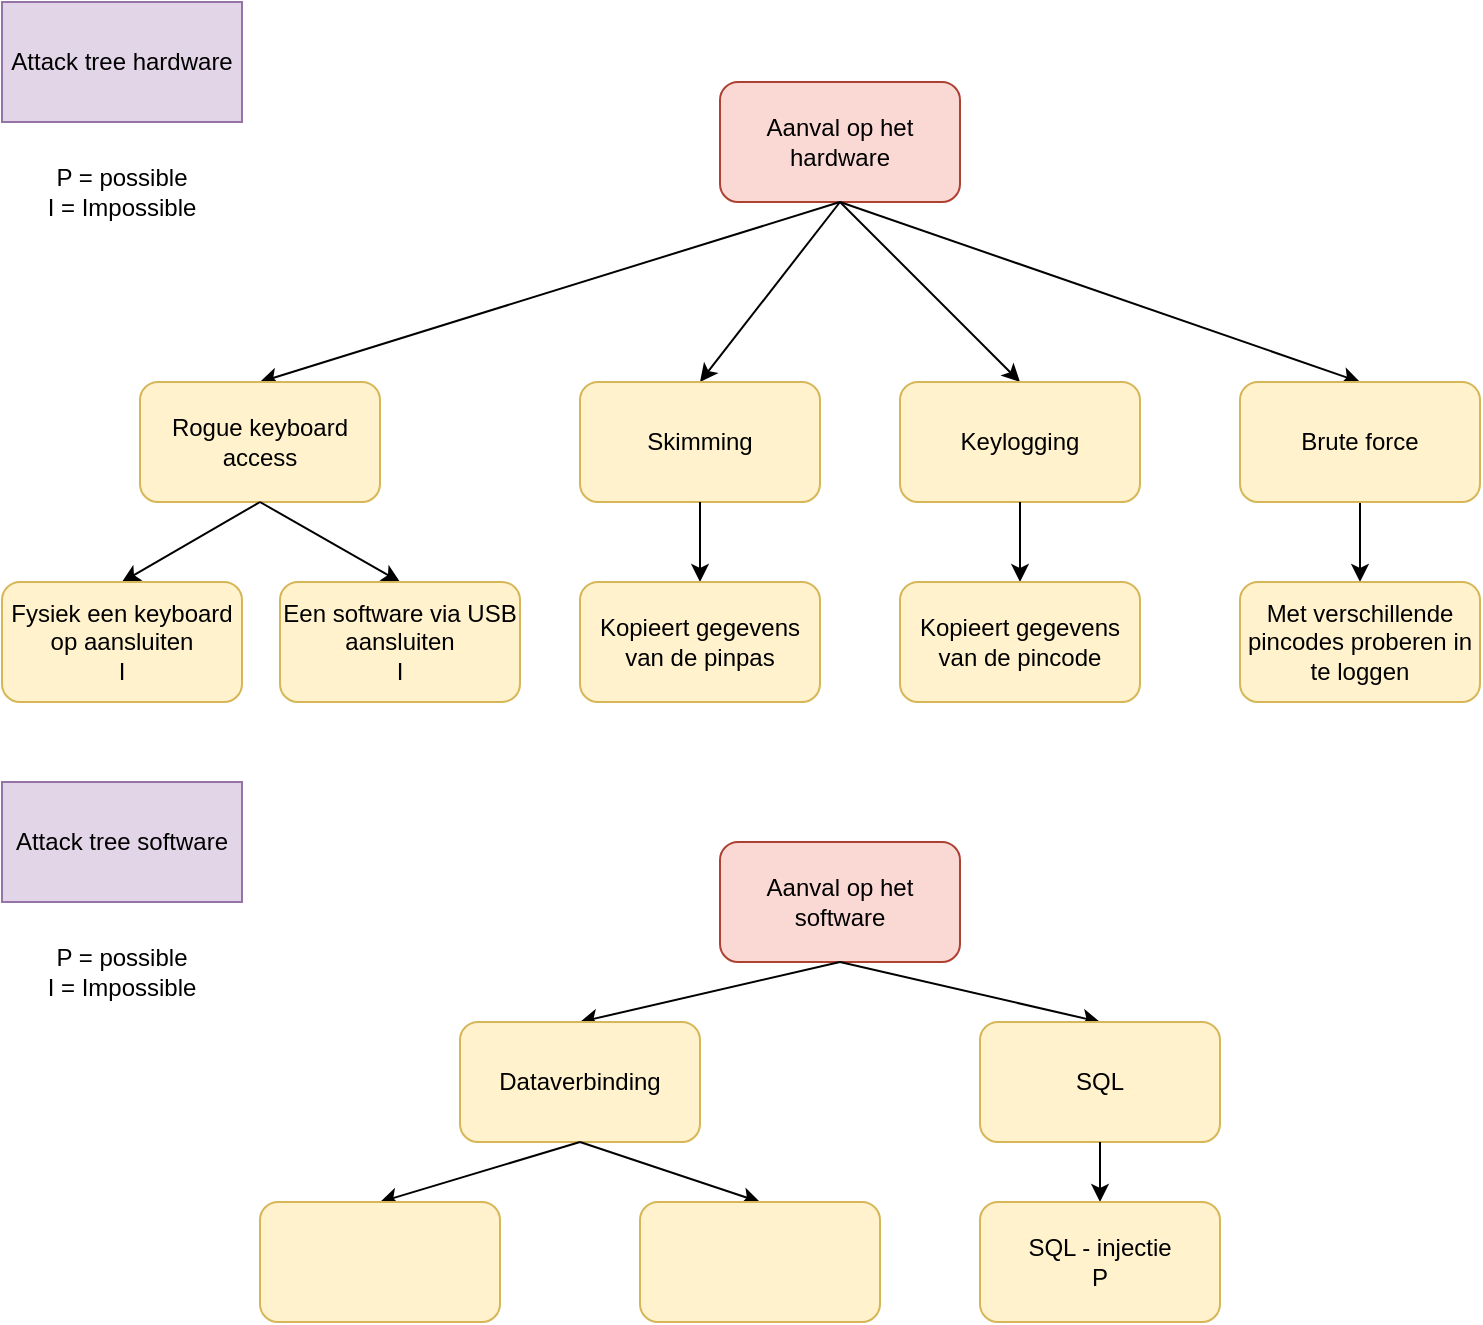 <mxfile version="14.6.6" type="device"><diagram id="xhl05iyaNwnP9lAZ-9tD" name="Page-1"><mxGraphModel dx="875" dy="1724" grid="1" gridSize="10" guides="1" tooltips="1" connect="1" arrows="1" fold="1" page="1" pageScale="1" pageWidth="827" pageHeight="1169" math="0" shadow="0"><root><mxCell id="0"/><mxCell id="1" parent="0"/><mxCell id="JwbvjqaL07XPfmWoy-qV-1" value="Aanval op het hardware" style="rounded=1;whiteSpace=wrap;html=1;fillColor=#fad9d5;strokeColor=#ae4132;" vertex="1" parent="1"><mxGeometry x="380" y="30" width="120" height="60" as="geometry"/></mxCell><mxCell id="JwbvjqaL07XPfmWoy-qV-45" style="edgeStyle=none;rounded=0;orthogonalLoop=1;jettySize=auto;html=1;exitX=0.5;exitY=0;exitDx=0;exitDy=0;entryX=0.5;entryY=1;entryDx=0;entryDy=0;startArrow=classic;startFill=1;endArrow=none;endFill=0;" edge="1" parent="1" source="JwbvjqaL07XPfmWoy-qV-3" target="JwbvjqaL07XPfmWoy-qV-1"><mxGeometry relative="1" as="geometry"/></mxCell><mxCell id="JwbvjqaL07XPfmWoy-qV-3" value="&lt;div&gt;Rogue keyboard access&lt;/div&gt;" style="rounded=1;whiteSpace=wrap;html=1;fillColor=#fff2cc;strokeColor=#d6b656;" vertex="1" parent="1"><mxGeometry x="90" y="180" width="120" height="60" as="geometry"/></mxCell><mxCell id="JwbvjqaL07XPfmWoy-qV-46" style="edgeStyle=none;rounded=0;orthogonalLoop=1;jettySize=auto;html=1;exitX=0.5;exitY=0;exitDx=0;exitDy=0;entryX=0.5;entryY=1;entryDx=0;entryDy=0;startArrow=classic;startFill=1;endArrow=none;endFill=0;" edge="1" parent="1" source="JwbvjqaL07XPfmWoy-qV-4" target="JwbvjqaL07XPfmWoy-qV-1"><mxGeometry relative="1" as="geometry"/></mxCell><mxCell id="JwbvjqaL07XPfmWoy-qV-4" value="&lt;div&gt;Skimming&lt;/div&gt;" style="rounded=1;whiteSpace=wrap;html=1;fillColor=#fff2cc;strokeColor=#d6b656;" vertex="1" parent="1"><mxGeometry x="310" y="180" width="120" height="60" as="geometry"/></mxCell><mxCell id="JwbvjqaL07XPfmWoy-qV-43" style="edgeStyle=none;rounded=0;orthogonalLoop=1;jettySize=auto;html=1;exitX=0.5;exitY=0;exitDx=0;exitDy=0;entryX=0.5;entryY=1;entryDx=0;entryDy=0;startArrow=classic;startFill=1;endArrow=none;endFill=0;" edge="1" parent="1" source="JwbvjqaL07XPfmWoy-qV-6" target="JwbvjqaL07XPfmWoy-qV-1"><mxGeometry relative="1" as="geometry"/></mxCell><mxCell id="JwbvjqaL07XPfmWoy-qV-6" value="&lt;div&gt;Keylogging&lt;/div&gt;" style="rounded=1;whiteSpace=wrap;html=1;fillColor=#fff2cc;strokeColor=#d6b656;" vertex="1" parent="1"><mxGeometry x="470" y="180" width="120" height="60" as="geometry"/></mxCell><mxCell id="JwbvjqaL07XPfmWoy-qV-8" value="Attack tree hardware" style="rounded=0;whiteSpace=wrap;html=1;fillColor=#e1d5e7;strokeColor=#9673a6;" vertex="1" parent="1"><mxGeometry x="21" y="-10" width="120" height="60" as="geometry"/></mxCell><mxCell id="JwbvjqaL07XPfmWoy-qV-9" value="Attack tree software" style="rounded=0;whiteSpace=wrap;html=1;fillColor=#e1d5e7;strokeColor=#9673a6;" vertex="1" parent="1"><mxGeometry x="21" y="380" width="120" height="60" as="geometry"/></mxCell><mxCell id="JwbvjqaL07XPfmWoy-qV-10" value="Aanval op het software" style="rounded=1;whiteSpace=wrap;html=1;fillColor=#fad9d5;strokeColor=#ae4132;" vertex="1" parent="1"><mxGeometry x="380" y="410" width="120" height="60" as="geometry"/></mxCell><mxCell id="JwbvjqaL07XPfmWoy-qV-58" style="edgeStyle=none;rounded=0;orthogonalLoop=1;jettySize=auto;html=1;exitX=0.5;exitY=0;exitDx=0;exitDy=0;entryX=0.5;entryY=1;entryDx=0;entryDy=0;startArrow=classic;startFill=1;endArrow=none;endFill=0;" edge="1" parent="1" source="JwbvjqaL07XPfmWoy-qV-30" target="JwbvjqaL07XPfmWoy-qV-10"><mxGeometry relative="1" as="geometry"/></mxCell><mxCell id="JwbvjqaL07XPfmWoy-qV-30" value="SQL" style="rounded=1;whiteSpace=wrap;html=1;fillColor=#fff2cc;strokeColor=#d6b656;" vertex="1" parent="1"><mxGeometry x="510" y="500" width="120" height="60" as="geometry"/></mxCell><mxCell id="JwbvjqaL07XPfmWoy-qV-52" style="edgeStyle=none;rounded=0;orthogonalLoop=1;jettySize=auto;html=1;exitX=0.5;exitY=0;exitDx=0;exitDy=0;entryX=0.5;entryY=1;entryDx=0;entryDy=0;startArrow=classic;startFill=1;endArrow=none;endFill=0;" edge="1" parent="1" source="JwbvjqaL07XPfmWoy-qV-31" target="JwbvjqaL07XPfmWoy-qV-4"><mxGeometry relative="1" as="geometry"/></mxCell><mxCell id="JwbvjqaL07XPfmWoy-qV-31" value="Kopieert gegevens van de pinpas" style="rounded=1;whiteSpace=wrap;html=1;fillColor=#fff2cc;strokeColor=#d6b656;" vertex="1" parent="1"><mxGeometry x="310" y="280" width="120" height="60" as="geometry"/></mxCell><mxCell id="JwbvjqaL07XPfmWoy-qV-54" style="edgeStyle=none;rounded=0;orthogonalLoop=1;jettySize=auto;html=1;exitX=0.5;exitY=0;exitDx=0;exitDy=0;entryX=0.5;entryY=1;entryDx=0;entryDy=0;startArrow=classic;startFill=1;endArrow=none;endFill=0;" edge="1" parent="1" source="JwbvjqaL07XPfmWoy-qV-32" target="JwbvjqaL07XPfmWoy-qV-6"><mxGeometry relative="1" as="geometry"/></mxCell><mxCell id="JwbvjqaL07XPfmWoy-qV-32" value="Kopieert gegevens van de pincode" style="rounded=1;whiteSpace=wrap;html=1;fillColor=#fff2cc;strokeColor=#d6b656;" vertex="1" parent="1"><mxGeometry x="470" y="280" width="120" height="60" as="geometry"/></mxCell><mxCell id="JwbvjqaL07XPfmWoy-qV-55" style="edgeStyle=none;rounded=0;orthogonalLoop=1;jettySize=auto;html=1;exitX=0.5;exitY=0;exitDx=0;exitDy=0;entryX=0.5;entryY=1;entryDx=0;entryDy=0;startArrow=classic;startFill=1;endArrow=none;endFill=0;" edge="1" parent="1" source="JwbvjqaL07XPfmWoy-qV-33" target="JwbvjqaL07XPfmWoy-qV-41"><mxGeometry relative="1" as="geometry"/></mxCell><mxCell id="JwbvjqaL07XPfmWoy-qV-33" value="Met verschillende pincodes proberen in te loggen" style="rounded=1;whiteSpace=wrap;html=1;fillColor=#fff2cc;strokeColor=#d6b656;" vertex="1" parent="1"><mxGeometry x="640" y="280" width="120" height="60" as="geometry"/></mxCell><mxCell id="JwbvjqaL07XPfmWoy-qV-39" value="&lt;div&gt;P = possible &lt;br&gt;&lt;/div&gt;&lt;div&gt;I = Impossible&lt;br&gt;&lt;/div&gt;" style="text;html=1;strokeColor=none;fillColor=none;align=center;verticalAlign=middle;whiteSpace=wrap;rounded=0;" vertex="1" parent="1"><mxGeometry x="36" y="60" width="90" height="50" as="geometry"/></mxCell><mxCell id="JwbvjqaL07XPfmWoy-qV-40" value="&lt;div&gt;P = possible &lt;br&gt;&lt;/div&gt;&lt;div&gt;I = Impossible&lt;br&gt;&lt;/div&gt;" style="text;html=1;strokeColor=none;fillColor=none;align=center;verticalAlign=middle;whiteSpace=wrap;rounded=0;" vertex="1" parent="1"><mxGeometry x="36" y="450" width="90" height="50" as="geometry"/></mxCell><mxCell id="JwbvjqaL07XPfmWoy-qV-44" style="edgeStyle=none;rounded=0;orthogonalLoop=1;jettySize=auto;html=1;exitX=0.5;exitY=0;exitDx=0;exitDy=0;entryX=0.5;entryY=1;entryDx=0;entryDy=0;startArrow=classic;startFill=1;endArrow=none;endFill=0;" edge="1" parent="1" source="JwbvjqaL07XPfmWoy-qV-41" target="JwbvjqaL07XPfmWoy-qV-1"><mxGeometry relative="1" as="geometry"/></mxCell><mxCell id="JwbvjqaL07XPfmWoy-qV-41" value="&lt;div&gt;Brute force&lt;/div&gt;" style="rounded=1;whiteSpace=wrap;html=1;fillColor=#fff2cc;strokeColor=#d6b656;" vertex="1" parent="1"><mxGeometry x="640" y="180" width="120" height="60" as="geometry"/></mxCell><mxCell id="JwbvjqaL07XPfmWoy-qV-51" style="edgeStyle=none;rounded=0;orthogonalLoop=1;jettySize=auto;html=1;exitX=0.5;exitY=0;exitDx=0;exitDy=0;entryX=0.5;entryY=1;entryDx=0;entryDy=0;startArrow=classic;startFill=1;endArrow=none;endFill=0;" edge="1" parent="1" source="JwbvjqaL07XPfmWoy-qV-47" target="JwbvjqaL07XPfmWoy-qV-3"><mxGeometry relative="1" as="geometry"/></mxCell><mxCell id="JwbvjqaL07XPfmWoy-qV-47" value="&lt;div&gt;Fysiek een keyboard op aansluiten&lt;/div&gt;&lt;div&gt;I&lt;br&gt;&lt;/div&gt;" style="rounded=1;whiteSpace=wrap;html=1;fillColor=#fff2cc;strokeColor=#d6b656;" vertex="1" parent="1"><mxGeometry x="21" y="280" width="120" height="60" as="geometry"/></mxCell><mxCell id="JwbvjqaL07XPfmWoy-qV-49" style="edgeStyle=none;rounded=0;orthogonalLoop=1;jettySize=auto;html=1;exitX=0.5;exitY=0;exitDx=0;exitDy=0;entryX=0.5;entryY=1;entryDx=0;entryDy=0;startArrow=classic;startFill=1;endArrow=none;endFill=0;" edge="1" parent="1" source="JwbvjqaL07XPfmWoy-qV-48" target="JwbvjqaL07XPfmWoy-qV-3"><mxGeometry relative="1" as="geometry"/></mxCell><mxCell id="JwbvjqaL07XPfmWoy-qV-48" value="&lt;div&gt;Een software via USB aansluiten&lt;/div&gt;&lt;div&gt;I&lt;br&gt;&lt;/div&gt;" style="rounded=1;whiteSpace=wrap;html=1;fillColor=#fff2cc;strokeColor=#d6b656;" vertex="1" parent="1"><mxGeometry x="160" y="280" width="120" height="60" as="geometry"/></mxCell><mxCell id="JwbvjqaL07XPfmWoy-qV-57" style="edgeStyle=none;rounded=0;orthogonalLoop=1;jettySize=auto;html=1;exitX=0.5;exitY=0;exitDx=0;exitDy=0;entryX=0.5;entryY=1;entryDx=0;entryDy=0;startArrow=classic;startFill=1;endArrow=none;endFill=0;" edge="1" parent="1" source="JwbvjqaL07XPfmWoy-qV-56" target="JwbvjqaL07XPfmWoy-qV-10"><mxGeometry relative="1" as="geometry"/></mxCell><mxCell id="JwbvjqaL07XPfmWoy-qV-56" value="Dataverbinding" style="rounded=1;whiteSpace=wrap;html=1;fillColor=#fff2cc;strokeColor=#d6b656;" vertex="1" parent="1"><mxGeometry x="250" y="500" width="120" height="60" as="geometry"/></mxCell><mxCell id="JwbvjqaL07XPfmWoy-qV-62" style="edgeStyle=none;rounded=0;orthogonalLoop=1;jettySize=auto;html=1;exitX=0.5;exitY=0;exitDx=0;exitDy=0;entryX=0.5;entryY=1;entryDx=0;entryDy=0;startArrow=classic;startFill=1;endArrow=none;endFill=0;" edge="1" parent="1" source="JwbvjqaL07XPfmWoy-qV-59" target="JwbvjqaL07XPfmWoy-qV-56"><mxGeometry relative="1" as="geometry"/></mxCell><mxCell id="JwbvjqaL07XPfmWoy-qV-59" value="" style="rounded=1;whiteSpace=wrap;html=1;fillColor=#fff2cc;strokeColor=#d6b656;" vertex="1" parent="1"><mxGeometry x="150" y="590" width="120" height="60" as="geometry"/></mxCell><mxCell id="JwbvjqaL07XPfmWoy-qV-63" style="edgeStyle=none;rounded=0;orthogonalLoop=1;jettySize=auto;html=1;exitX=0.5;exitY=0;exitDx=0;exitDy=0;entryX=0.5;entryY=1;entryDx=0;entryDy=0;startArrow=classic;startFill=1;endArrow=none;endFill=0;" edge="1" parent="1" source="JwbvjqaL07XPfmWoy-qV-60" target="JwbvjqaL07XPfmWoy-qV-56"><mxGeometry relative="1" as="geometry"/></mxCell><mxCell id="JwbvjqaL07XPfmWoy-qV-60" value="" style="rounded=1;whiteSpace=wrap;html=1;fillColor=#fff2cc;strokeColor=#d6b656;" vertex="1" parent="1"><mxGeometry x="340" y="590" width="120" height="60" as="geometry"/></mxCell><mxCell id="JwbvjqaL07XPfmWoy-qV-64" style="edgeStyle=none;rounded=0;orthogonalLoop=1;jettySize=auto;html=1;exitX=0.5;exitY=0;exitDx=0;exitDy=0;entryX=0.5;entryY=1;entryDx=0;entryDy=0;startArrow=classic;startFill=1;endArrow=none;endFill=0;" edge="1" parent="1" source="JwbvjqaL07XPfmWoy-qV-61" target="JwbvjqaL07XPfmWoy-qV-30"><mxGeometry relative="1" as="geometry"/></mxCell><mxCell id="JwbvjqaL07XPfmWoy-qV-61" value="&lt;div&gt;SQL - injectie&lt;/div&gt;P" style="rounded=1;whiteSpace=wrap;html=1;fillColor=#fff2cc;strokeColor=#d6b656;" vertex="1" parent="1"><mxGeometry x="510" y="590" width="120" height="60" as="geometry"/></mxCell></root></mxGraphModel></diagram></mxfile>